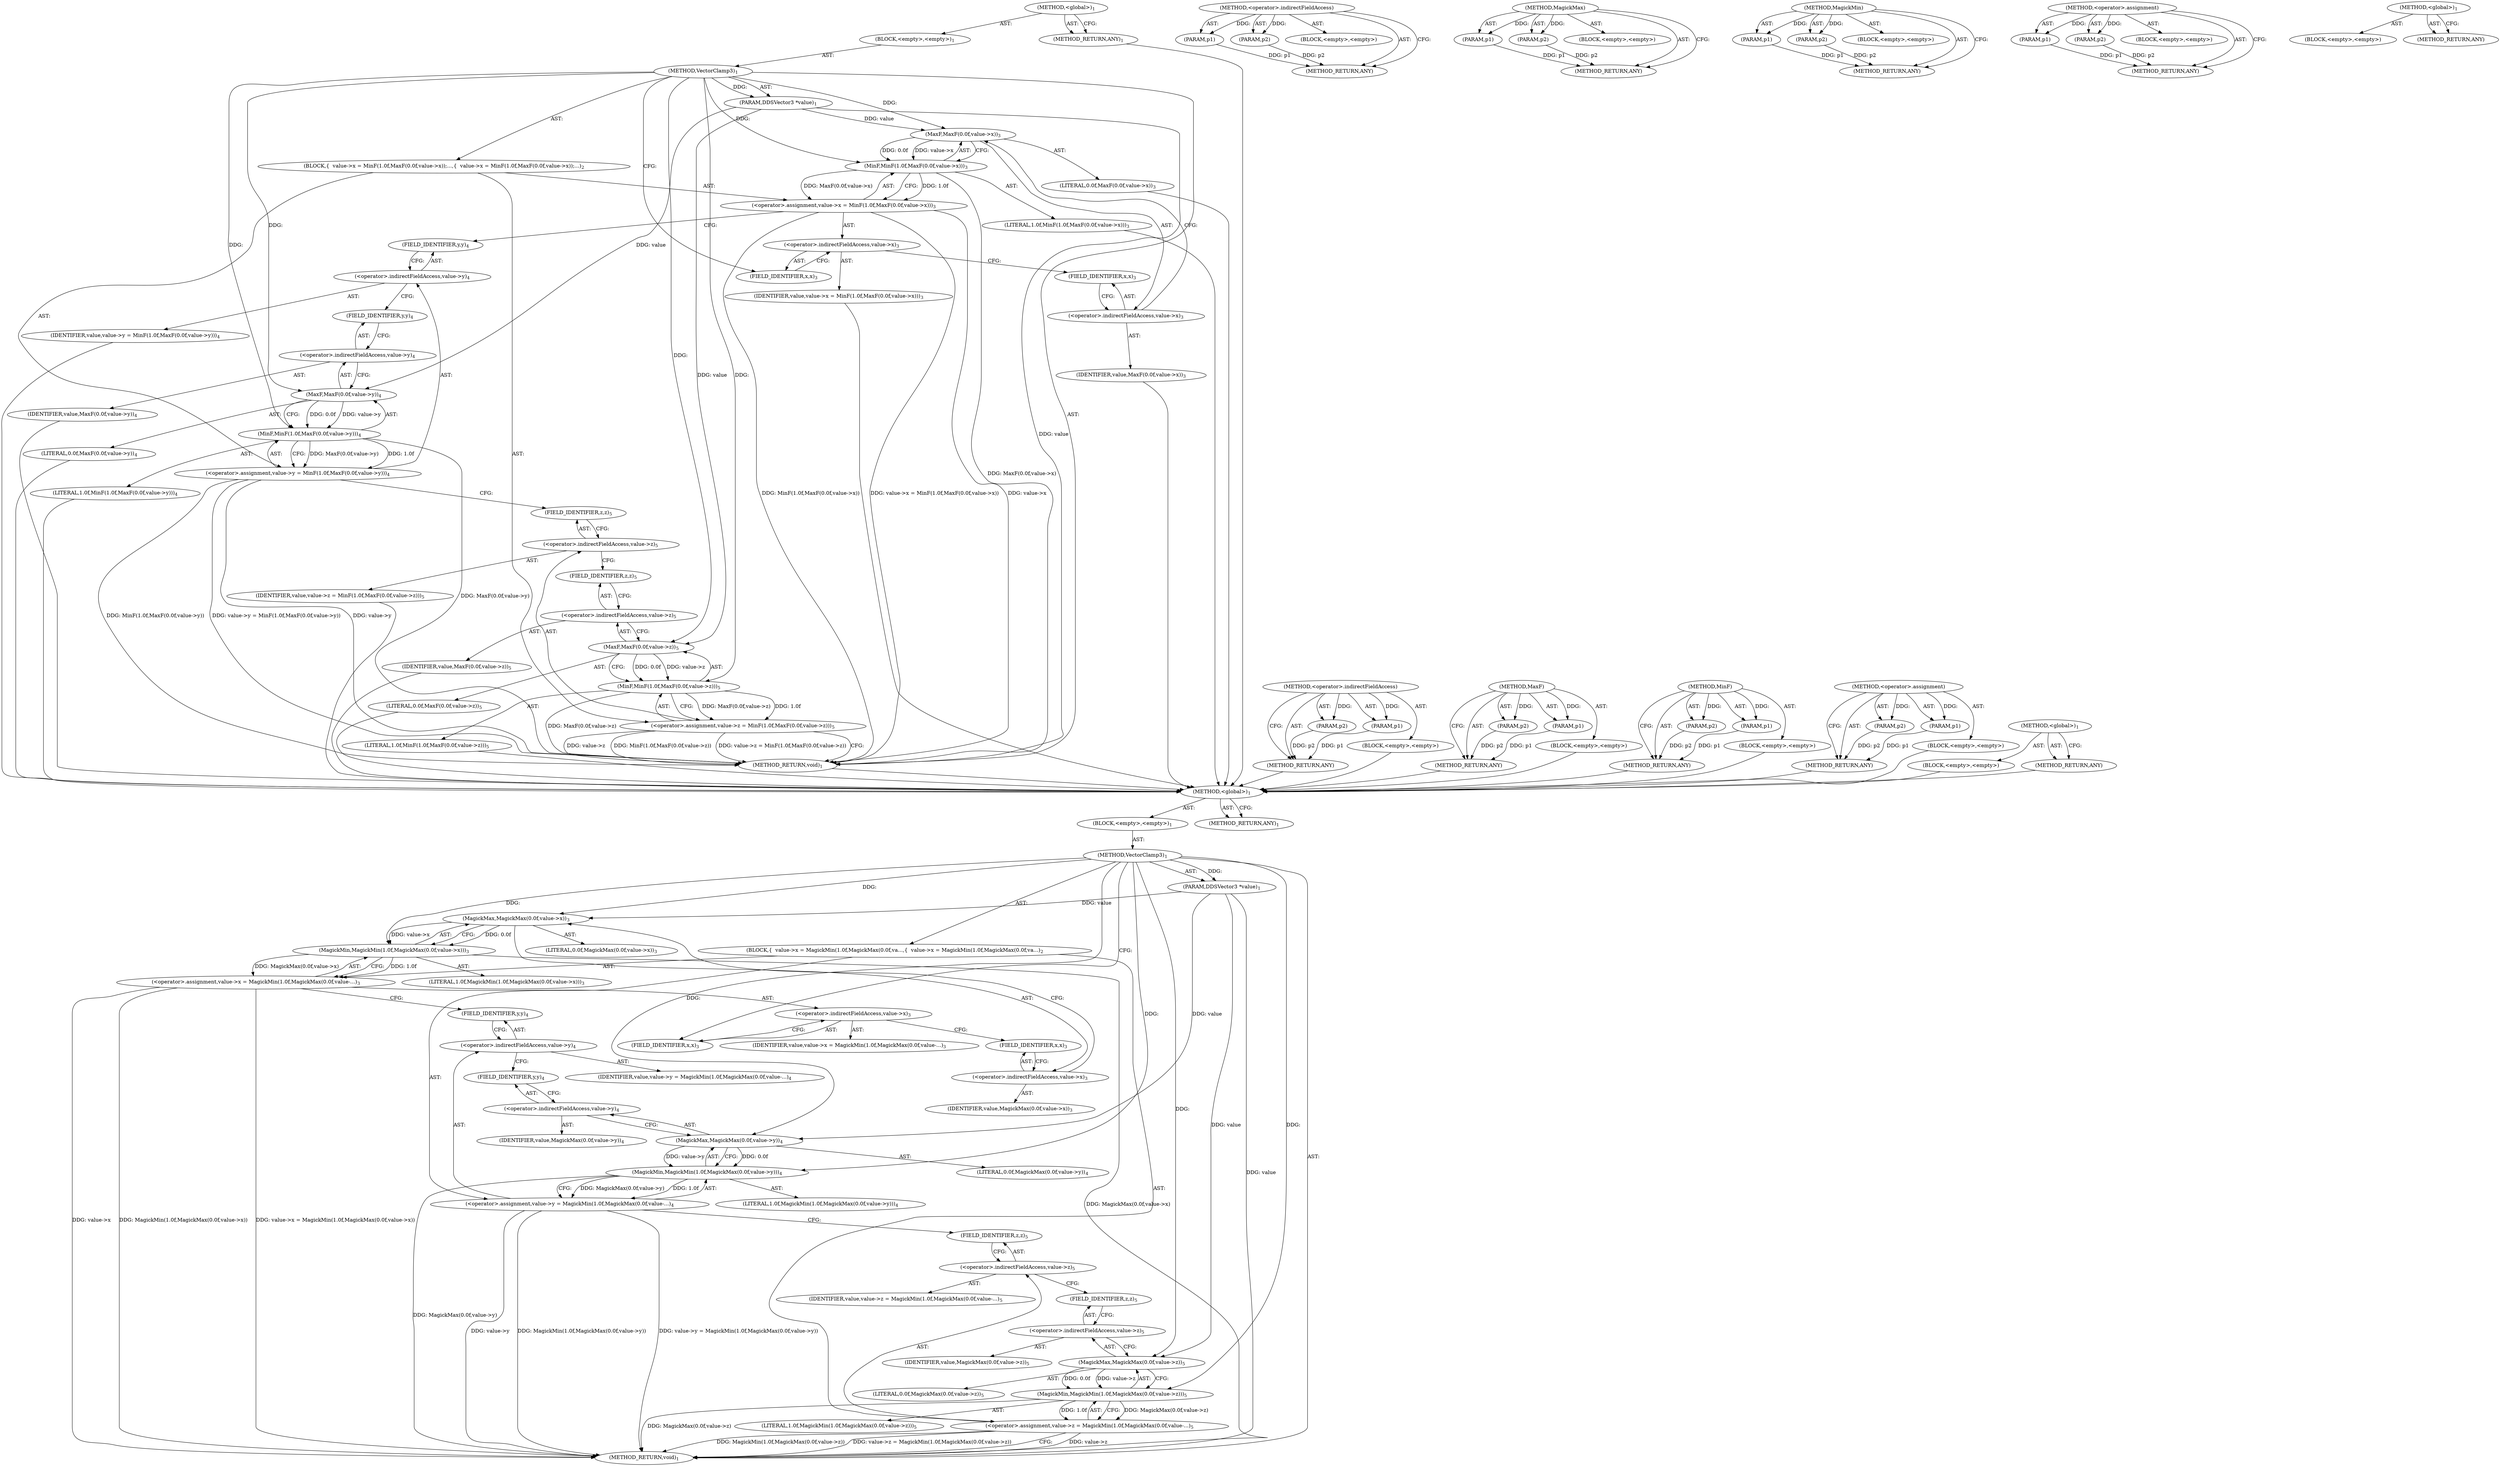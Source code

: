 digraph "&lt;global&gt;" {
vulnerable_6 [label=<(METHOD,&lt;global&gt;)<SUB>1</SUB>>];
vulnerable_7 [label=<(BLOCK,&lt;empty&gt;,&lt;empty&gt;)<SUB>1</SUB>>];
vulnerable_8 [label=<(METHOD,VectorClamp3)<SUB>1</SUB>>];
vulnerable_9 [label=<(PARAM,DDSVector3 *value)<SUB>1</SUB>>];
vulnerable_10 [label=<(BLOCK,{
  value-&gt;x = MinF(1.0f,MaxF(0.0f,value-&gt;x));
...,{
  value-&gt;x = MinF(1.0f,MaxF(0.0f,value-&gt;x));
...)<SUB>2</SUB>>];
vulnerable_11 [label=<(&lt;operator&gt;.assignment,value-&gt;x = MinF(1.0f,MaxF(0.0f,value-&gt;x)))<SUB>3</SUB>>];
vulnerable_12 [label=<(&lt;operator&gt;.indirectFieldAccess,value-&gt;x)<SUB>3</SUB>>];
vulnerable_13 [label=<(IDENTIFIER,value,value-&gt;x = MinF(1.0f,MaxF(0.0f,value-&gt;x)))<SUB>3</SUB>>];
vulnerable_14 [label=<(FIELD_IDENTIFIER,x,x)<SUB>3</SUB>>];
vulnerable_15 [label=<(MinF,MinF(1.0f,MaxF(0.0f,value-&gt;x)))<SUB>3</SUB>>];
vulnerable_16 [label=<(LITERAL,1.0f,MinF(1.0f,MaxF(0.0f,value-&gt;x)))<SUB>3</SUB>>];
vulnerable_17 [label=<(MaxF,MaxF(0.0f,value-&gt;x))<SUB>3</SUB>>];
vulnerable_18 [label=<(LITERAL,0.0f,MaxF(0.0f,value-&gt;x))<SUB>3</SUB>>];
vulnerable_19 [label=<(&lt;operator&gt;.indirectFieldAccess,value-&gt;x)<SUB>3</SUB>>];
vulnerable_20 [label=<(IDENTIFIER,value,MaxF(0.0f,value-&gt;x))<SUB>3</SUB>>];
vulnerable_21 [label=<(FIELD_IDENTIFIER,x,x)<SUB>3</SUB>>];
vulnerable_22 [label=<(&lt;operator&gt;.assignment,value-&gt;y = MinF(1.0f,MaxF(0.0f,value-&gt;y)))<SUB>4</SUB>>];
vulnerable_23 [label=<(&lt;operator&gt;.indirectFieldAccess,value-&gt;y)<SUB>4</SUB>>];
vulnerable_24 [label=<(IDENTIFIER,value,value-&gt;y = MinF(1.0f,MaxF(0.0f,value-&gt;y)))<SUB>4</SUB>>];
vulnerable_25 [label=<(FIELD_IDENTIFIER,y,y)<SUB>4</SUB>>];
vulnerable_26 [label=<(MinF,MinF(1.0f,MaxF(0.0f,value-&gt;y)))<SUB>4</SUB>>];
vulnerable_27 [label=<(LITERAL,1.0f,MinF(1.0f,MaxF(0.0f,value-&gt;y)))<SUB>4</SUB>>];
vulnerable_28 [label=<(MaxF,MaxF(0.0f,value-&gt;y))<SUB>4</SUB>>];
vulnerable_29 [label=<(LITERAL,0.0f,MaxF(0.0f,value-&gt;y))<SUB>4</SUB>>];
vulnerable_30 [label=<(&lt;operator&gt;.indirectFieldAccess,value-&gt;y)<SUB>4</SUB>>];
vulnerable_31 [label=<(IDENTIFIER,value,MaxF(0.0f,value-&gt;y))<SUB>4</SUB>>];
vulnerable_32 [label=<(FIELD_IDENTIFIER,y,y)<SUB>4</SUB>>];
vulnerable_33 [label=<(&lt;operator&gt;.assignment,value-&gt;z = MinF(1.0f,MaxF(0.0f,value-&gt;z)))<SUB>5</SUB>>];
vulnerable_34 [label=<(&lt;operator&gt;.indirectFieldAccess,value-&gt;z)<SUB>5</SUB>>];
vulnerable_35 [label=<(IDENTIFIER,value,value-&gt;z = MinF(1.0f,MaxF(0.0f,value-&gt;z)))<SUB>5</SUB>>];
vulnerable_36 [label=<(FIELD_IDENTIFIER,z,z)<SUB>5</SUB>>];
vulnerable_37 [label=<(MinF,MinF(1.0f,MaxF(0.0f,value-&gt;z)))<SUB>5</SUB>>];
vulnerable_38 [label=<(LITERAL,1.0f,MinF(1.0f,MaxF(0.0f,value-&gt;z)))<SUB>5</SUB>>];
vulnerable_39 [label=<(MaxF,MaxF(0.0f,value-&gt;z))<SUB>5</SUB>>];
vulnerable_40 [label=<(LITERAL,0.0f,MaxF(0.0f,value-&gt;z))<SUB>5</SUB>>];
vulnerable_41 [label=<(&lt;operator&gt;.indirectFieldAccess,value-&gt;z)<SUB>5</SUB>>];
vulnerable_42 [label=<(IDENTIFIER,value,MaxF(0.0f,value-&gt;z))<SUB>5</SUB>>];
vulnerable_43 [label=<(FIELD_IDENTIFIER,z,z)<SUB>5</SUB>>];
vulnerable_44 [label=<(METHOD_RETURN,void)<SUB>1</SUB>>];
vulnerable_46 [label=<(METHOD_RETURN,ANY)<SUB>1</SUB>>];
vulnerable_68 [label=<(METHOD,&lt;operator&gt;.indirectFieldAccess)>];
vulnerable_69 [label=<(PARAM,p1)>];
vulnerable_70 [label=<(PARAM,p2)>];
vulnerable_71 [label=<(BLOCK,&lt;empty&gt;,&lt;empty&gt;)>];
vulnerable_72 [label=<(METHOD_RETURN,ANY)>];
vulnerable_78 [label=<(METHOD,MaxF)>];
vulnerable_79 [label=<(PARAM,p1)>];
vulnerable_80 [label=<(PARAM,p2)>];
vulnerable_81 [label=<(BLOCK,&lt;empty&gt;,&lt;empty&gt;)>];
vulnerable_82 [label=<(METHOD_RETURN,ANY)>];
vulnerable_73 [label=<(METHOD,MinF)>];
vulnerable_74 [label=<(PARAM,p1)>];
vulnerable_75 [label=<(PARAM,p2)>];
vulnerable_76 [label=<(BLOCK,&lt;empty&gt;,&lt;empty&gt;)>];
vulnerable_77 [label=<(METHOD_RETURN,ANY)>];
vulnerable_63 [label=<(METHOD,&lt;operator&gt;.assignment)>];
vulnerable_64 [label=<(PARAM,p1)>];
vulnerable_65 [label=<(PARAM,p2)>];
vulnerable_66 [label=<(BLOCK,&lt;empty&gt;,&lt;empty&gt;)>];
vulnerable_67 [label=<(METHOD_RETURN,ANY)>];
vulnerable_57 [label=<(METHOD,&lt;global&gt;)<SUB>1</SUB>>];
vulnerable_58 [label=<(BLOCK,&lt;empty&gt;,&lt;empty&gt;)>];
vulnerable_59 [label=<(METHOD_RETURN,ANY)>];
fixed_6 [label=<(METHOD,&lt;global&gt;)<SUB>1</SUB>>];
fixed_7 [label=<(BLOCK,&lt;empty&gt;,&lt;empty&gt;)<SUB>1</SUB>>];
fixed_8 [label=<(METHOD,VectorClamp3)<SUB>1</SUB>>];
fixed_9 [label=<(PARAM,DDSVector3 *value)<SUB>1</SUB>>];
fixed_10 [label=<(BLOCK,{
  value-&gt;x = MagickMin(1.0f,MagickMax(0.0f,va...,{
  value-&gt;x = MagickMin(1.0f,MagickMax(0.0f,va...)<SUB>2</SUB>>];
fixed_11 [label=<(&lt;operator&gt;.assignment,value-&gt;x = MagickMin(1.0f,MagickMax(0.0f,value-...)<SUB>3</SUB>>];
fixed_12 [label=<(&lt;operator&gt;.indirectFieldAccess,value-&gt;x)<SUB>3</SUB>>];
fixed_13 [label=<(IDENTIFIER,value,value-&gt;x = MagickMin(1.0f,MagickMax(0.0f,value-...)<SUB>3</SUB>>];
fixed_14 [label=<(FIELD_IDENTIFIER,x,x)<SUB>3</SUB>>];
fixed_15 [label=<(MagickMin,MagickMin(1.0f,MagickMax(0.0f,value-&gt;x)))<SUB>3</SUB>>];
fixed_16 [label=<(LITERAL,1.0f,MagickMin(1.0f,MagickMax(0.0f,value-&gt;x)))<SUB>3</SUB>>];
fixed_17 [label=<(MagickMax,MagickMax(0.0f,value-&gt;x))<SUB>3</SUB>>];
fixed_18 [label=<(LITERAL,0.0f,MagickMax(0.0f,value-&gt;x))<SUB>3</SUB>>];
fixed_19 [label=<(&lt;operator&gt;.indirectFieldAccess,value-&gt;x)<SUB>3</SUB>>];
fixed_20 [label=<(IDENTIFIER,value,MagickMax(0.0f,value-&gt;x))<SUB>3</SUB>>];
fixed_21 [label=<(FIELD_IDENTIFIER,x,x)<SUB>3</SUB>>];
fixed_22 [label=<(&lt;operator&gt;.assignment,value-&gt;y = MagickMin(1.0f,MagickMax(0.0f,value-...)<SUB>4</SUB>>];
fixed_23 [label=<(&lt;operator&gt;.indirectFieldAccess,value-&gt;y)<SUB>4</SUB>>];
fixed_24 [label=<(IDENTIFIER,value,value-&gt;y = MagickMin(1.0f,MagickMax(0.0f,value-...)<SUB>4</SUB>>];
fixed_25 [label=<(FIELD_IDENTIFIER,y,y)<SUB>4</SUB>>];
fixed_26 [label=<(MagickMin,MagickMin(1.0f,MagickMax(0.0f,value-&gt;y)))<SUB>4</SUB>>];
fixed_27 [label=<(LITERAL,1.0f,MagickMin(1.0f,MagickMax(0.0f,value-&gt;y)))<SUB>4</SUB>>];
fixed_28 [label=<(MagickMax,MagickMax(0.0f,value-&gt;y))<SUB>4</SUB>>];
fixed_29 [label=<(LITERAL,0.0f,MagickMax(0.0f,value-&gt;y))<SUB>4</SUB>>];
fixed_30 [label=<(&lt;operator&gt;.indirectFieldAccess,value-&gt;y)<SUB>4</SUB>>];
fixed_31 [label=<(IDENTIFIER,value,MagickMax(0.0f,value-&gt;y))<SUB>4</SUB>>];
fixed_32 [label=<(FIELD_IDENTIFIER,y,y)<SUB>4</SUB>>];
fixed_33 [label=<(&lt;operator&gt;.assignment,value-&gt;z = MagickMin(1.0f,MagickMax(0.0f,value-...)<SUB>5</SUB>>];
fixed_34 [label=<(&lt;operator&gt;.indirectFieldAccess,value-&gt;z)<SUB>5</SUB>>];
fixed_35 [label=<(IDENTIFIER,value,value-&gt;z = MagickMin(1.0f,MagickMax(0.0f,value-...)<SUB>5</SUB>>];
fixed_36 [label=<(FIELD_IDENTIFIER,z,z)<SUB>5</SUB>>];
fixed_37 [label=<(MagickMin,MagickMin(1.0f,MagickMax(0.0f,value-&gt;z)))<SUB>5</SUB>>];
fixed_38 [label=<(LITERAL,1.0f,MagickMin(1.0f,MagickMax(0.0f,value-&gt;z)))<SUB>5</SUB>>];
fixed_39 [label=<(MagickMax,MagickMax(0.0f,value-&gt;z))<SUB>5</SUB>>];
fixed_40 [label=<(LITERAL,0.0f,MagickMax(0.0f,value-&gt;z))<SUB>5</SUB>>];
fixed_41 [label=<(&lt;operator&gt;.indirectFieldAccess,value-&gt;z)<SUB>5</SUB>>];
fixed_42 [label=<(IDENTIFIER,value,MagickMax(0.0f,value-&gt;z))<SUB>5</SUB>>];
fixed_43 [label=<(FIELD_IDENTIFIER,z,z)<SUB>5</SUB>>];
fixed_44 [label=<(METHOD_RETURN,void)<SUB>1</SUB>>];
fixed_46 [label=<(METHOD_RETURN,ANY)<SUB>1</SUB>>];
fixed_68 [label=<(METHOD,&lt;operator&gt;.indirectFieldAccess)>];
fixed_69 [label=<(PARAM,p1)>];
fixed_70 [label=<(PARAM,p2)>];
fixed_71 [label=<(BLOCK,&lt;empty&gt;,&lt;empty&gt;)>];
fixed_72 [label=<(METHOD_RETURN,ANY)>];
fixed_78 [label=<(METHOD,MagickMax)>];
fixed_79 [label=<(PARAM,p1)>];
fixed_80 [label=<(PARAM,p2)>];
fixed_81 [label=<(BLOCK,&lt;empty&gt;,&lt;empty&gt;)>];
fixed_82 [label=<(METHOD_RETURN,ANY)>];
fixed_73 [label=<(METHOD,MagickMin)>];
fixed_74 [label=<(PARAM,p1)>];
fixed_75 [label=<(PARAM,p2)>];
fixed_76 [label=<(BLOCK,&lt;empty&gt;,&lt;empty&gt;)>];
fixed_77 [label=<(METHOD_RETURN,ANY)>];
fixed_63 [label=<(METHOD,&lt;operator&gt;.assignment)>];
fixed_64 [label=<(PARAM,p1)>];
fixed_65 [label=<(PARAM,p2)>];
fixed_66 [label=<(BLOCK,&lt;empty&gt;,&lt;empty&gt;)>];
fixed_67 [label=<(METHOD_RETURN,ANY)>];
fixed_57 [label=<(METHOD,&lt;global&gt;)<SUB>1</SUB>>];
fixed_58 [label=<(BLOCK,&lt;empty&gt;,&lt;empty&gt;)>];
fixed_59 [label=<(METHOD_RETURN,ANY)>];
vulnerable_6 -> vulnerable_7  [key=0, label="AST: "];
vulnerable_6 -> vulnerable_46  [key=0, label="AST: "];
vulnerable_6 -> vulnerable_46  [key=1, label="CFG: "];
vulnerable_7 -> vulnerable_8  [key=0, label="AST: "];
vulnerable_8 -> vulnerable_9  [key=0, label="AST: "];
vulnerable_8 -> vulnerable_9  [key=1, label="DDG: "];
vulnerable_8 -> vulnerable_10  [key=0, label="AST: "];
vulnerable_8 -> vulnerable_44  [key=0, label="AST: "];
vulnerable_8 -> vulnerable_14  [key=0, label="CFG: "];
vulnerable_8 -> vulnerable_15  [key=0, label="DDG: "];
vulnerable_8 -> vulnerable_26  [key=0, label="DDG: "];
vulnerable_8 -> vulnerable_37  [key=0, label="DDG: "];
vulnerable_8 -> vulnerable_17  [key=0, label="DDG: "];
vulnerable_8 -> vulnerable_28  [key=0, label="DDG: "];
vulnerable_8 -> vulnerable_39  [key=0, label="DDG: "];
vulnerable_9 -> vulnerable_44  [key=0, label="DDG: value"];
vulnerable_9 -> vulnerable_17  [key=0, label="DDG: value"];
vulnerable_9 -> vulnerable_28  [key=0, label="DDG: value"];
vulnerable_9 -> vulnerable_39  [key=0, label="DDG: value"];
vulnerable_10 -> vulnerable_11  [key=0, label="AST: "];
vulnerable_10 -> vulnerable_22  [key=0, label="AST: "];
vulnerable_10 -> vulnerable_33  [key=0, label="AST: "];
vulnerable_11 -> vulnerable_12  [key=0, label="AST: "];
vulnerable_11 -> vulnerable_15  [key=0, label="AST: "];
vulnerable_11 -> vulnerable_25  [key=0, label="CFG: "];
vulnerable_11 -> vulnerable_44  [key=0, label="DDG: value-&gt;x"];
vulnerable_11 -> vulnerable_44  [key=1, label="DDG: MinF(1.0f,MaxF(0.0f,value-&gt;x))"];
vulnerable_11 -> vulnerable_44  [key=2, label="DDG: value-&gt;x = MinF(1.0f,MaxF(0.0f,value-&gt;x))"];
vulnerable_12 -> vulnerable_13  [key=0, label="AST: "];
vulnerable_12 -> vulnerable_14  [key=0, label="AST: "];
vulnerable_12 -> vulnerable_21  [key=0, label="CFG: "];
vulnerable_13 -> fixed_6  [key=0];
vulnerable_14 -> vulnerable_12  [key=0, label="CFG: "];
vulnerable_15 -> vulnerable_16  [key=0, label="AST: "];
vulnerable_15 -> vulnerable_17  [key=0, label="AST: "];
vulnerable_15 -> vulnerable_11  [key=0, label="CFG: "];
vulnerable_15 -> vulnerable_11  [key=1, label="DDG: 1.0f"];
vulnerable_15 -> vulnerable_11  [key=2, label="DDG: MaxF(0.0f,value-&gt;x)"];
vulnerable_15 -> vulnerable_44  [key=0, label="DDG: MaxF(0.0f,value-&gt;x)"];
vulnerable_16 -> fixed_6  [key=0];
vulnerable_17 -> vulnerable_18  [key=0, label="AST: "];
vulnerable_17 -> vulnerable_19  [key=0, label="AST: "];
vulnerable_17 -> vulnerable_15  [key=0, label="CFG: "];
vulnerable_17 -> vulnerable_15  [key=1, label="DDG: 0.0f"];
vulnerable_17 -> vulnerable_15  [key=2, label="DDG: value-&gt;x"];
vulnerable_18 -> fixed_6  [key=0];
vulnerable_19 -> vulnerable_20  [key=0, label="AST: "];
vulnerable_19 -> vulnerable_21  [key=0, label="AST: "];
vulnerable_19 -> vulnerable_17  [key=0, label="CFG: "];
vulnerable_20 -> fixed_6  [key=0];
vulnerable_21 -> vulnerable_19  [key=0, label="CFG: "];
vulnerable_22 -> vulnerable_23  [key=0, label="AST: "];
vulnerable_22 -> vulnerable_26  [key=0, label="AST: "];
vulnerable_22 -> vulnerable_36  [key=0, label="CFG: "];
vulnerable_22 -> vulnerable_44  [key=0, label="DDG: value-&gt;y"];
vulnerable_22 -> vulnerable_44  [key=1, label="DDG: MinF(1.0f,MaxF(0.0f,value-&gt;y))"];
vulnerable_22 -> vulnerable_44  [key=2, label="DDG: value-&gt;y = MinF(1.0f,MaxF(0.0f,value-&gt;y))"];
vulnerable_23 -> vulnerable_24  [key=0, label="AST: "];
vulnerable_23 -> vulnerable_25  [key=0, label="AST: "];
vulnerable_23 -> vulnerable_32  [key=0, label="CFG: "];
vulnerable_24 -> fixed_6  [key=0];
vulnerable_25 -> vulnerable_23  [key=0, label="CFG: "];
vulnerable_26 -> vulnerable_27  [key=0, label="AST: "];
vulnerable_26 -> vulnerable_28  [key=0, label="AST: "];
vulnerable_26 -> vulnerable_22  [key=0, label="CFG: "];
vulnerable_26 -> vulnerable_22  [key=1, label="DDG: 1.0f"];
vulnerable_26 -> vulnerable_22  [key=2, label="DDG: MaxF(0.0f,value-&gt;y)"];
vulnerable_26 -> vulnerable_44  [key=0, label="DDG: MaxF(0.0f,value-&gt;y)"];
vulnerable_27 -> fixed_6  [key=0];
vulnerable_28 -> vulnerable_29  [key=0, label="AST: "];
vulnerable_28 -> vulnerable_30  [key=0, label="AST: "];
vulnerable_28 -> vulnerable_26  [key=0, label="CFG: "];
vulnerable_28 -> vulnerable_26  [key=1, label="DDG: 0.0f"];
vulnerable_28 -> vulnerable_26  [key=2, label="DDG: value-&gt;y"];
vulnerable_29 -> fixed_6  [key=0];
vulnerable_30 -> vulnerable_31  [key=0, label="AST: "];
vulnerable_30 -> vulnerable_32  [key=0, label="AST: "];
vulnerable_30 -> vulnerable_28  [key=0, label="CFG: "];
vulnerable_31 -> fixed_6  [key=0];
vulnerable_32 -> vulnerable_30  [key=0, label="CFG: "];
vulnerable_33 -> vulnerable_34  [key=0, label="AST: "];
vulnerable_33 -> vulnerable_37  [key=0, label="AST: "];
vulnerable_33 -> vulnerable_44  [key=0, label="CFG: "];
vulnerable_33 -> vulnerable_44  [key=1, label="DDG: value-&gt;z"];
vulnerable_33 -> vulnerable_44  [key=2, label="DDG: MinF(1.0f,MaxF(0.0f,value-&gt;z))"];
vulnerable_33 -> vulnerable_44  [key=3, label="DDG: value-&gt;z = MinF(1.0f,MaxF(0.0f,value-&gt;z))"];
vulnerable_34 -> vulnerable_35  [key=0, label="AST: "];
vulnerable_34 -> vulnerable_36  [key=0, label="AST: "];
vulnerable_34 -> vulnerable_43  [key=0, label="CFG: "];
vulnerable_35 -> fixed_6  [key=0];
vulnerable_36 -> vulnerable_34  [key=0, label="CFG: "];
vulnerable_37 -> vulnerable_38  [key=0, label="AST: "];
vulnerable_37 -> vulnerable_39  [key=0, label="AST: "];
vulnerable_37 -> vulnerable_33  [key=0, label="CFG: "];
vulnerable_37 -> vulnerable_33  [key=1, label="DDG: 1.0f"];
vulnerable_37 -> vulnerable_33  [key=2, label="DDG: MaxF(0.0f,value-&gt;z)"];
vulnerable_37 -> vulnerable_44  [key=0, label="DDG: MaxF(0.0f,value-&gt;z)"];
vulnerable_38 -> fixed_6  [key=0];
vulnerable_39 -> vulnerable_40  [key=0, label="AST: "];
vulnerable_39 -> vulnerable_41  [key=0, label="AST: "];
vulnerable_39 -> vulnerable_37  [key=0, label="CFG: "];
vulnerable_39 -> vulnerable_37  [key=1, label="DDG: 0.0f"];
vulnerable_39 -> vulnerable_37  [key=2, label="DDG: value-&gt;z"];
vulnerable_40 -> fixed_6  [key=0];
vulnerable_41 -> vulnerable_42  [key=0, label="AST: "];
vulnerable_41 -> vulnerable_43  [key=0, label="AST: "];
vulnerable_41 -> vulnerable_39  [key=0, label="CFG: "];
vulnerable_42 -> fixed_6  [key=0];
vulnerable_43 -> vulnerable_41  [key=0, label="CFG: "];
vulnerable_44 -> fixed_6  [key=0];
vulnerable_46 -> fixed_6  [key=0];
vulnerable_68 -> vulnerable_69  [key=0, label="AST: "];
vulnerable_68 -> vulnerable_69  [key=1, label="DDG: "];
vulnerable_68 -> vulnerable_71  [key=0, label="AST: "];
vulnerable_68 -> vulnerable_70  [key=0, label="AST: "];
vulnerable_68 -> vulnerable_70  [key=1, label="DDG: "];
vulnerable_68 -> vulnerable_72  [key=0, label="AST: "];
vulnerable_68 -> vulnerable_72  [key=1, label="CFG: "];
vulnerable_69 -> vulnerable_72  [key=0, label="DDG: p1"];
vulnerable_70 -> vulnerable_72  [key=0, label="DDG: p2"];
vulnerable_71 -> fixed_6  [key=0];
vulnerable_72 -> fixed_6  [key=0];
vulnerable_78 -> vulnerable_79  [key=0, label="AST: "];
vulnerable_78 -> vulnerable_79  [key=1, label="DDG: "];
vulnerable_78 -> vulnerable_81  [key=0, label="AST: "];
vulnerable_78 -> vulnerable_80  [key=0, label="AST: "];
vulnerable_78 -> vulnerable_80  [key=1, label="DDG: "];
vulnerable_78 -> vulnerable_82  [key=0, label="AST: "];
vulnerable_78 -> vulnerable_82  [key=1, label="CFG: "];
vulnerable_79 -> vulnerable_82  [key=0, label="DDG: p1"];
vulnerable_80 -> vulnerable_82  [key=0, label="DDG: p2"];
vulnerable_81 -> fixed_6  [key=0];
vulnerable_82 -> fixed_6  [key=0];
vulnerable_73 -> vulnerable_74  [key=0, label="AST: "];
vulnerable_73 -> vulnerable_74  [key=1, label="DDG: "];
vulnerable_73 -> vulnerable_76  [key=0, label="AST: "];
vulnerable_73 -> vulnerable_75  [key=0, label="AST: "];
vulnerable_73 -> vulnerable_75  [key=1, label="DDG: "];
vulnerable_73 -> vulnerable_77  [key=0, label="AST: "];
vulnerable_73 -> vulnerable_77  [key=1, label="CFG: "];
vulnerable_74 -> vulnerable_77  [key=0, label="DDG: p1"];
vulnerable_75 -> vulnerable_77  [key=0, label="DDG: p2"];
vulnerable_76 -> fixed_6  [key=0];
vulnerable_77 -> fixed_6  [key=0];
vulnerable_63 -> vulnerable_64  [key=0, label="AST: "];
vulnerable_63 -> vulnerable_64  [key=1, label="DDG: "];
vulnerable_63 -> vulnerable_66  [key=0, label="AST: "];
vulnerable_63 -> vulnerable_65  [key=0, label="AST: "];
vulnerable_63 -> vulnerable_65  [key=1, label="DDG: "];
vulnerable_63 -> vulnerable_67  [key=0, label="AST: "];
vulnerable_63 -> vulnerable_67  [key=1, label="CFG: "];
vulnerable_64 -> vulnerable_67  [key=0, label="DDG: p1"];
vulnerable_65 -> vulnerable_67  [key=0, label="DDG: p2"];
vulnerable_66 -> fixed_6  [key=0];
vulnerable_67 -> fixed_6  [key=0];
vulnerable_57 -> vulnerable_58  [key=0, label="AST: "];
vulnerable_57 -> vulnerable_59  [key=0, label="AST: "];
vulnerable_57 -> vulnerable_59  [key=1, label="CFG: "];
vulnerable_58 -> fixed_6  [key=0];
vulnerable_59 -> fixed_6  [key=0];
fixed_6 -> fixed_7  [key=0, label="AST: "];
fixed_6 -> fixed_46  [key=0, label="AST: "];
fixed_6 -> fixed_46  [key=1, label="CFG: "];
fixed_7 -> fixed_8  [key=0, label="AST: "];
fixed_8 -> fixed_9  [key=0, label="AST: "];
fixed_8 -> fixed_9  [key=1, label="DDG: "];
fixed_8 -> fixed_10  [key=0, label="AST: "];
fixed_8 -> fixed_44  [key=0, label="AST: "];
fixed_8 -> fixed_14  [key=0, label="CFG: "];
fixed_8 -> fixed_15  [key=0, label="DDG: "];
fixed_8 -> fixed_26  [key=0, label="DDG: "];
fixed_8 -> fixed_37  [key=0, label="DDG: "];
fixed_8 -> fixed_17  [key=0, label="DDG: "];
fixed_8 -> fixed_28  [key=0, label="DDG: "];
fixed_8 -> fixed_39  [key=0, label="DDG: "];
fixed_9 -> fixed_44  [key=0, label="DDG: value"];
fixed_9 -> fixed_17  [key=0, label="DDG: value"];
fixed_9 -> fixed_28  [key=0, label="DDG: value"];
fixed_9 -> fixed_39  [key=0, label="DDG: value"];
fixed_10 -> fixed_11  [key=0, label="AST: "];
fixed_10 -> fixed_22  [key=0, label="AST: "];
fixed_10 -> fixed_33  [key=0, label="AST: "];
fixed_11 -> fixed_12  [key=0, label="AST: "];
fixed_11 -> fixed_15  [key=0, label="AST: "];
fixed_11 -> fixed_25  [key=0, label="CFG: "];
fixed_11 -> fixed_44  [key=0, label="DDG: value-&gt;x"];
fixed_11 -> fixed_44  [key=1, label="DDG: MagickMin(1.0f,MagickMax(0.0f,value-&gt;x))"];
fixed_11 -> fixed_44  [key=2, label="DDG: value-&gt;x = MagickMin(1.0f,MagickMax(0.0f,value-&gt;x))"];
fixed_12 -> fixed_13  [key=0, label="AST: "];
fixed_12 -> fixed_14  [key=0, label="AST: "];
fixed_12 -> fixed_21  [key=0, label="CFG: "];
fixed_14 -> fixed_12  [key=0, label="CFG: "];
fixed_15 -> fixed_16  [key=0, label="AST: "];
fixed_15 -> fixed_17  [key=0, label="AST: "];
fixed_15 -> fixed_11  [key=0, label="CFG: "];
fixed_15 -> fixed_11  [key=1, label="DDG: 1.0f"];
fixed_15 -> fixed_11  [key=2, label="DDG: MagickMax(0.0f,value-&gt;x)"];
fixed_15 -> fixed_44  [key=0, label="DDG: MagickMax(0.0f,value-&gt;x)"];
fixed_17 -> fixed_18  [key=0, label="AST: "];
fixed_17 -> fixed_19  [key=0, label="AST: "];
fixed_17 -> fixed_15  [key=0, label="CFG: "];
fixed_17 -> fixed_15  [key=1, label="DDG: 0.0f"];
fixed_17 -> fixed_15  [key=2, label="DDG: value-&gt;x"];
fixed_19 -> fixed_20  [key=0, label="AST: "];
fixed_19 -> fixed_21  [key=0, label="AST: "];
fixed_19 -> fixed_17  [key=0, label="CFG: "];
fixed_21 -> fixed_19  [key=0, label="CFG: "];
fixed_22 -> fixed_23  [key=0, label="AST: "];
fixed_22 -> fixed_26  [key=0, label="AST: "];
fixed_22 -> fixed_36  [key=0, label="CFG: "];
fixed_22 -> fixed_44  [key=0, label="DDG: value-&gt;y"];
fixed_22 -> fixed_44  [key=1, label="DDG: MagickMin(1.0f,MagickMax(0.0f,value-&gt;y))"];
fixed_22 -> fixed_44  [key=2, label="DDG: value-&gt;y = MagickMin(1.0f,MagickMax(0.0f,value-&gt;y))"];
fixed_23 -> fixed_24  [key=0, label="AST: "];
fixed_23 -> fixed_25  [key=0, label="AST: "];
fixed_23 -> fixed_32  [key=0, label="CFG: "];
fixed_25 -> fixed_23  [key=0, label="CFG: "];
fixed_26 -> fixed_27  [key=0, label="AST: "];
fixed_26 -> fixed_28  [key=0, label="AST: "];
fixed_26 -> fixed_22  [key=0, label="CFG: "];
fixed_26 -> fixed_22  [key=1, label="DDG: 1.0f"];
fixed_26 -> fixed_22  [key=2, label="DDG: MagickMax(0.0f,value-&gt;y)"];
fixed_26 -> fixed_44  [key=0, label="DDG: MagickMax(0.0f,value-&gt;y)"];
fixed_28 -> fixed_29  [key=0, label="AST: "];
fixed_28 -> fixed_30  [key=0, label="AST: "];
fixed_28 -> fixed_26  [key=0, label="CFG: "];
fixed_28 -> fixed_26  [key=1, label="DDG: 0.0f"];
fixed_28 -> fixed_26  [key=2, label="DDG: value-&gt;y"];
fixed_30 -> fixed_31  [key=0, label="AST: "];
fixed_30 -> fixed_32  [key=0, label="AST: "];
fixed_30 -> fixed_28  [key=0, label="CFG: "];
fixed_32 -> fixed_30  [key=0, label="CFG: "];
fixed_33 -> fixed_34  [key=0, label="AST: "];
fixed_33 -> fixed_37  [key=0, label="AST: "];
fixed_33 -> fixed_44  [key=0, label="CFG: "];
fixed_33 -> fixed_44  [key=1, label="DDG: value-&gt;z"];
fixed_33 -> fixed_44  [key=2, label="DDG: MagickMin(1.0f,MagickMax(0.0f,value-&gt;z))"];
fixed_33 -> fixed_44  [key=3, label="DDG: value-&gt;z = MagickMin(1.0f,MagickMax(0.0f,value-&gt;z))"];
fixed_34 -> fixed_35  [key=0, label="AST: "];
fixed_34 -> fixed_36  [key=0, label="AST: "];
fixed_34 -> fixed_43  [key=0, label="CFG: "];
fixed_36 -> fixed_34  [key=0, label="CFG: "];
fixed_37 -> fixed_38  [key=0, label="AST: "];
fixed_37 -> fixed_39  [key=0, label="AST: "];
fixed_37 -> fixed_33  [key=0, label="CFG: "];
fixed_37 -> fixed_33  [key=1, label="DDG: 1.0f"];
fixed_37 -> fixed_33  [key=2, label="DDG: MagickMax(0.0f,value-&gt;z)"];
fixed_37 -> fixed_44  [key=0, label="DDG: MagickMax(0.0f,value-&gt;z)"];
fixed_39 -> fixed_40  [key=0, label="AST: "];
fixed_39 -> fixed_41  [key=0, label="AST: "];
fixed_39 -> fixed_37  [key=0, label="CFG: "];
fixed_39 -> fixed_37  [key=1, label="DDG: 0.0f"];
fixed_39 -> fixed_37  [key=2, label="DDG: value-&gt;z"];
fixed_41 -> fixed_42  [key=0, label="AST: "];
fixed_41 -> fixed_43  [key=0, label="AST: "];
fixed_41 -> fixed_39  [key=0, label="CFG: "];
fixed_43 -> fixed_41  [key=0, label="CFG: "];
fixed_68 -> fixed_69  [key=0, label="AST: "];
fixed_68 -> fixed_69  [key=1, label="DDG: "];
fixed_68 -> fixed_71  [key=0, label="AST: "];
fixed_68 -> fixed_70  [key=0, label="AST: "];
fixed_68 -> fixed_70  [key=1, label="DDG: "];
fixed_68 -> fixed_72  [key=0, label="AST: "];
fixed_68 -> fixed_72  [key=1, label="CFG: "];
fixed_69 -> fixed_72  [key=0, label="DDG: p1"];
fixed_70 -> fixed_72  [key=0, label="DDG: p2"];
fixed_78 -> fixed_79  [key=0, label="AST: "];
fixed_78 -> fixed_79  [key=1, label="DDG: "];
fixed_78 -> fixed_81  [key=0, label="AST: "];
fixed_78 -> fixed_80  [key=0, label="AST: "];
fixed_78 -> fixed_80  [key=1, label="DDG: "];
fixed_78 -> fixed_82  [key=0, label="AST: "];
fixed_78 -> fixed_82  [key=1, label="CFG: "];
fixed_79 -> fixed_82  [key=0, label="DDG: p1"];
fixed_80 -> fixed_82  [key=0, label="DDG: p2"];
fixed_73 -> fixed_74  [key=0, label="AST: "];
fixed_73 -> fixed_74  [key=1, label="DDG: "];
fixed_73 -> fixed_76  [key=0, label="AST: "];
fixed_73 -> fixed_75  [key=0, label="AST: "];
fixed_73 -> fixed_75  [key=1, label="DDG: "];
fixed_73 -> fixed_77  [key=0, label="AST: "];
fixed_73 -> fixed_77  [key=1, label="CFG: "];
fixed_74 -> fixed_77  [key=0, label="DDG: p1"];
fixed_75 -> fixed_77  [key=0, label="DDG: p2"];
fixed_63 -> fixed_64  [key=0, label="AST: "];
fixed_63 -> fixed_64  [key=1, label="DDG: "];
fixed_63 -> fixed_66  [key=0, label="AST: "];
fixed_63 -> fixed_65  [key=0, label="AST: "];
fixed_63 -> fixed_65  [key=1, label="DDG: "];
fixed_63 -> fixed_67  [key=0, label="AST: "];
fixed_63 -> fixed_67  [key=1, label="CFG: "];
fixed_64 -> fixed_67  [key=0, label="DDG: p1"];
fixed_65 -> fixed_67  [key=0, label="DDG: p2"];
fixed_57 -> fixed_58  [key=0, label="AST: "];
fixed_57 -> fixed_59  [key=0, label="AST: "];
fixed_57 -> fixed_59  [key=1, label="CFG: "];
}
